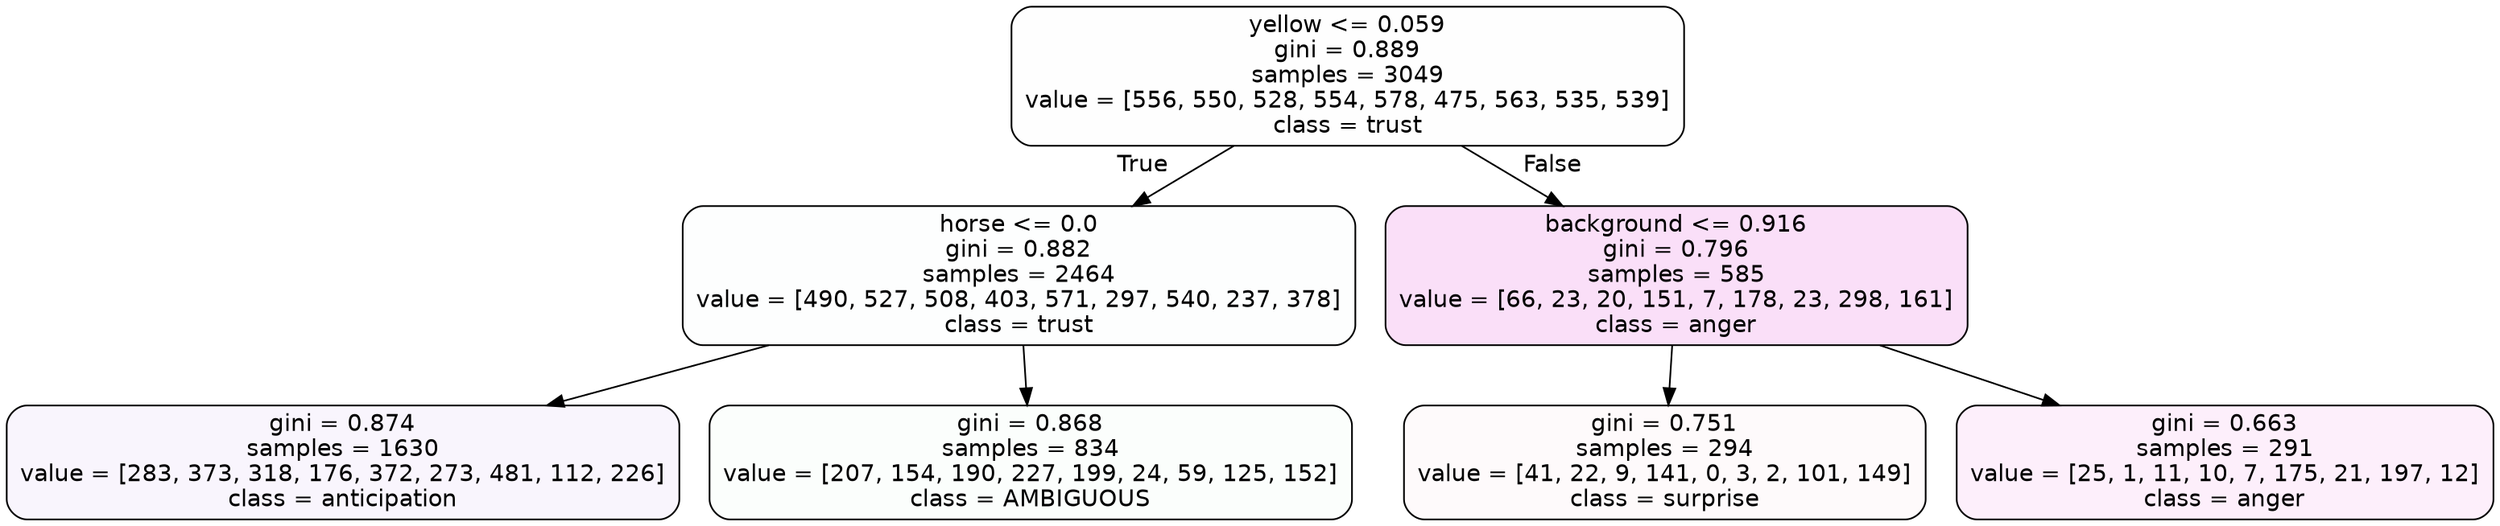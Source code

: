 digraph Tree {
node [shape=box, style="filled, rounded", color="black", fontname=helvetica] ;
edge [fontname=helvetica] ;
0 [label="yellow <= 0.059\ngini = 0.889\nsamples = 3049\nvalue = [556, 550, 528, 554, 578, 475, 563, 535, 539]\nclass = trust", fillcolor="#39d7e501"] ;
1 [label="horse <= 0.0\ngini = 0.882\nsamples = 2464\nvalue = [490, 527, 508, 403, 571, 297, 540, 237, 378]\nclass = trust", fillcolor="#39d7e502"] ;
0 -> 1 [labeldistance=2.5, labelangle=45, headlabel="True"] ;
2 [label="gini = 0.874\nsamples = 1630\nvalue = [283, 373, 318, 176, 372, 273, 481, 112, 226]\nclass = anticipation", fillcolor="#8139e50c"] ;
1 -> 2 ;
3 [label="gini = 0.868\nsamples = 834\nvalue = [207, 154, 190, 227, 199, 24, 59, 125, 152]\nclass = AMBIGUOUS", fillcolor="#39e58105"] ;
1 -> 3 ;
4 [label="background <= 0.916\ngini = 0.796\nsamples = 585\nvalue = [66, 23, 20, 151, 7, 178, 23, 298, 161]\nclass = anger", fillcolor="#e539d729"] ;
0 -> 4 [labeldistance=2.5, labelangle=-45, headlabel="False"] ;
5 [label="gini = 0.751\nsamples = 294\nvalue = [41, 22, 9, 141, 0, 3, 2, 101, 149]\nclass = surprise", fillcolor="#e5396406"] ;
4 -> 5 ;
6 [label="gini = 0.663\nsamples = 291\nvalue = [25, 1, 11, 10, 7, 175, 21, 197, 12]\nclass = anger", fillcolor="#e539d714"] ;
4 -> 6 ;
}